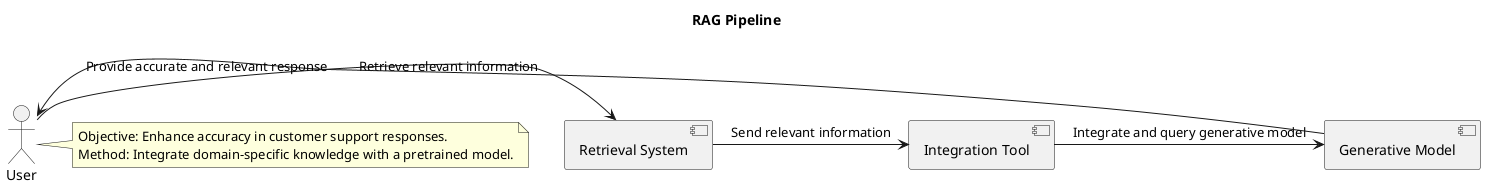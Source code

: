 @startuml

title RAG Pipeline

actor User as user

component "Retrieval System" as retrievalSystem
component "Generative Model" as generativeModel
component "Integration Tool" as integrationTool

user -> retrievalSystem : Retrieve relevant information
retrievalSystem -> integrationTool : Send relevant information
integrationTool -> generativeModel : Integrate and query generative model
generativeModel -> user : Provide accurate and relevant response

note right of user
  Objective: Enhance accuracy in customer support responses.
  Method: Integrate domain-specific knowledge with a pretrained model.
end note

@enduml
